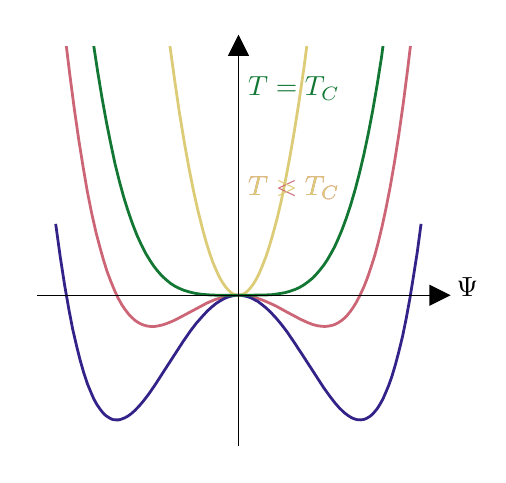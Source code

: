 \begingroup%
\makeatletter%
\begin{pgfpicture}%
\pgfpathrectangle{\pgfpointorigin}{\pgfqpoint{2.253in}{2.136in}}%
\pgfusepath{use as bounding box, clip}%
\begin{pgfscope}%
\pgfsetbuttcap%
\pgfsetmiterjoin%
\definecolor{currentfill}{rgb}{1.0,1.0,1.0}%
\pgfsetfillcolor{currentfill}%
\pgfsetlinewidth{0.0pt}%
\definecolor{currentstroke}{rgb}{1.0,1.0,1.0}%
\pgfsetstrokecolor{currentstroke}%
\pgfsetdash{}{0pt}%
\pgfpathmoveto{\pgfqpoint{0.0in}{0.0in}}%
\pgfpathlineto{\pgfqpoint{2.253in}{0.0in}}%
\pgfpathlineto{\pgfqpoint{2.253in}{2.136in}}%
\pgfpathlineto{\pgfqpoint{0.0in}{2.136in}}%
\pgfpathlineto{\pgfqpoint{0.0in}{0.0in}}%
\pgfpathclose%
\pgfusepath{fill}%
\end{pgfscope}%
\begin{pgfscope}%
\pgfsetbuttcap%
\pgfsetmiterjoin%
\definecolor{currentfill}{rgb}{1.0,1.0,1.0}%
\pgfsetfillcolor{currentfill}%
\pgfsetlinewidth{0.0pt}%
\definecolor{currentstroke}{rgb}{0.0,0.0,0.0}%
\pgfsetstrokecolor{currentstroke}%
\pgfsetstrokeopacity{0.0}%
\pgfsetdash{}{0pt}%
\pgfpathmoveto{\pgfqpoint{0.05in}{0.05in}}%
\pgfpathlineto{\pgfqpoint{2.057in}{0.05in}}%
\pgfpathlineto{\pgfqpoint{2.057in}{2.044in}}%
\pgfpathlineto{\pgfqpoint{0.05in}{2.044in}}%
\pgfpathlineto{\pgfqpoint{0.05in}{0.05in}}%
\pgfpathclose%
\pgfusepath{fill}%
\end{pgfscope}%
\begin{pgfscope}%
\definecolor{textcolor}{rgb}{0.0,0.0,0.0}%
\pgfsetstrokecolor{textcolor}%
\pgfsetfillcolor{textcolor}%
\pgftext[x=2.198in,y=0.888in,,top]{\color{textcolor}{\rmfamily\fontsize{10.0}{12.0}\selectfont\catcode`\^=\active\def^{\ifmmode\sp\else\^{}\fi}\catcode`\%=\active\def%{\%}$\Psi$}}%
\end{pgfscope}%
\begin{pgfscope}%
\pgfpathrectangle{\pgfqpoint{0.05in}{0.05in}}{\pgfqpoint{2.007in}{1.994in}}%
\pgfusepath{clip}%
\pgfsetrectcap%
\pgfsetroundjoin%
\pgfsetlinewidth{1.004pt}%
\definecolor{currentstroke}{rgb}{0.8,0.4,0.467}%
\pgfsetstrokecolor{currentstroke}%
\pgfsetdash{}{0pt}%
\pgfpathmoveto{\pgfqpoint{0.192in}{2.054in}}%
\pgfpathlineto{\pgfqpoint{0.211in}{1.899in}}%
\pgfpathlineto{\pgfqpoint{0.233in}{1.731in}}%
\pgfpathlineto{\pgfqpoint{0.255in}{1.578in}}%
\pgfpathlineto{\pgfqpoint{0.277in}{1.441in}}%
\pgfpathlineto{\pgfqpoint{0.298in}{1.318in}}%
\pgfpathlineto{\pgfqpoint{0.32in}{1.208in}}%
\pgfpathlineto{\pgfqpoint{0.342in}{1.111in}}%
\pgfpathlineto{\pgfqpoint{0.361in}{1.039in}}%
\pgfpathlineto{\pgfqpoint{0.379in}{0.975in}}%
\pgfpathlineto{\pgfqpoint{0.397in}{0.917in}}%
\pgfpathlineto{\pgfqpoint{0.416in}{0.867in}}%
\pgfpathlineto{\pgfqpoint{0.434in}{0.823in}}%
\pgfpathlineto{\pgfqpoint{0.452in}{0.784in}}%
\pgfpathlineto{\pgfqpoint{0.47in}{0.752in}}%
\pgfpathlineto{\pgfqpoint{0.489in}{0.724in}}%
\pgfpathlineto{\pgfqpoint{0.507in}{0.701in}}%
\pgfpathlineto{\pgfqpoint{0.522in}{0.686in}}%
\pgfpathlineto{\pgfqpoint{0.536in}{0.673in}}%
\pgfpathlineto{\pgfqpoint{0.551in}{0.663in}}%
\pgfpathlineto{\pgfqpoint{0.565in}{0.655in}}%
\pgfpathlineto{\pgfqpoint{0.58in}{0.649in}}%
\pgfpathlineto{\pgfqpoint{0.598in}{0.644in}}%
\pgfpathlineto{\pgfqpoint{0.617in}{0.642in}}%
\pgfpathlineto{\pgfqpoint{0.635in}{0.642in}}%
\pgfpathlineto{\pgfqpoint{0.653in}{0.645in}}%
\pgfpathlineto{\pgfqpoint{0.675in}{0.65in}}%
\pgfpathlineto{\pgfqpoint{0.701in}{0.659in}}%
\pgfpathlineto{\pgfqpoint{0.73in}{0.671in}}%
\pgfpathlineto{\pgfqpoint{0.767in}{0.69in}}%
\pgfpathlineto{\pgfqpoint{0.898in}{0.76in}}%
\pgfpathlineto{\pgfqpoint{0.931in}{0.774in}}%
\pgfpathlineto{\pgfqpoint{0.96in}{0.784in}}%
\pgfpathlineto{\pgfqpoint{0.99in}{0.791in}}%
\pgfpathlineto{\pgfqpoint{1.015in}{0.795in}}%
\pgfpathlineto{\pgfqpoint{1.041in}{0.798in}}%
\pgfpathlineto{\pgfqpoint{1.066in}{0.798in}}%
\pgfpathlineto{\pgfqpoint{1.092in}{0.795in}}%
\pgfpathlineto{\pgfqpoint{1.118in}{0.791in}}%
\pgfpathlineto{\pgfqpoint{1.143in}{0.785in}}%
\pgfpathlineto{\pgfqpoint{1.172in}{0.775in}}%
\pgfpathlineto{\pgfqpoint{1.205in}{0.761in}}%
\pgfpathlineto{\pgfqpoint{1.242in}{0.744in}}%
\pgfpathlineto{\pgfqpoint{1.289in}{0.718in}}%
\pgfpathlineto{\pgfqpoint{1.366in}{0.677in}}%
\pgfpathlineto{\pgfqpoint{1.399in}{0.662in}}%
\pgfpathlineto{\pgfqpoint{1.425in}{0.652in}}%
\pgfpathlineto{\pgfqpoint{1.447in}{0.646in}}%
\pgfpathlineto{\pgfqpoint{1.469in}{0.643in}}%
\pgfpathlineto{\pgfqpoint{1.487in}{0.642in}}%
\pgfpathlineto{\pgfqpoint{1.505in}{0.644in}}%
\pgfpathlineto{\pgfqpoint{1.524in}{0.648in}}%
\pgfpathlineto{\pgfqpoint{1.538in}{0.653in}}%
\pgfpathlineto{\pgfqpoint{1.553in}{0.661in}}%
\pgfpathlineto{\pgfqpoint{1.567in}{0.67in}}%
\pgfpathlineto{\pgfqpoint{1.582in}{0.682in}}%
\pgfpathlineto{\pgfqpoint{1.597in}{0.697in}}%
\pgfpathlineto{\pgfqpoint{1.611in}{0.714in}}%
\pgfpathlineto{\pgfqpoint{1.626in}{0.735in}}%
\pgfpathlineto{\pgfqpoint{1.644in}{0.764in}}%
\pgfpathlineto{\pgfqpoint{1.662in}{0.799in}}%
\pgfpathlineto{\pgfqpoint{1.681in}{0.84in}}%
\pgfpathlineto{\pgfqpoint{1.699in}{0.886in}}%
\pgfpathlineto{\pgfqpoint{1.717in}{0.939in}}%
\pgfpathlineto{\pgfqpoint{1.736in}{0.999in}}%
\pgfpathlineto{\pgfqpoint{1.754in}{1.067in}}%
\pgfpathlineto{\pgfqpoint{1.772in}{1.142in}}%
\pgfpathlineto{\pgfqpoint{1.79in}{1.225in}}%
\pgfpathlineto{\pgfqpoint{1.812in}{1.337in}}%
\pgfpathlineto{\pgfqpoint{1.834in}{1.463in}}%
\pgfpathlineto{\pgfqpoint{1.856in}{1.603in}}%
\pgfpathlineto{\pgfqpoint{1.878in}{1.758in}}%
\pgfpathlineto{\pgfqpoint{1.9in}{1.929in}}%
\pgfpathlineto{\pgfqpoint{1.915in}{2.054in}}%
\pgfpathlineto{\pgfqpoint{1.915in}{2.054in}}%
\pgfusepath{stroke}%
\end{pgfscope}%
\begin{pgfscope}%
\pgfpathrectangle{\pgfqpoint{0.05in}{0.05in}}{\pgfqpoint{2.007in}{1.994in}}%
\pgfusepath{clip}%
\pgfsetrectcap%
\pgfsetroundjoin%
\pgfsetlinewidth{1.004pt}%
\definecolor{currentstroke}{rgb}{0.2,0.133,0.533}%
\pgfsetstrokecolor{currentstroke}%
\pgfsetdash{}{0pt}%
\pgfpathmoveto{\pgfqpoint{0.141in}{1.148in}}%
\pgfpathlineto{\pgfqpoint{0.163in}{0.989in}}%
\pgfpathlineto{\pgfqpoint{0.185in}{0.847in}}%
\pgfpathlineto{\pgfqpoint{0.207in}{0.722in}}%
\pgfpathlineto{\pgfqpoint{0.225in}{0.629in}}%
\pgfpathlineto{\pgfqpoint{0.244in}{0.547in}}%
\pgfpathlineto{\pgfqpoint{0.262in}{0.475in}}%
\pgfpathlineto{\pgfqpoint{0.28in}{0.412in}}%
\pgfpathlineto{\pgfqpoint{0.298in}{0.357in}}%
\pgfpathlineto{\pgfqpoint{0.317in}{0.311in}}%
\pgfpathlineto{\pgfqpoint{0.331in}{0.279in}}%
\pgfpathlineto{\pgfqpoint{0.346in}{0.252in}}%
\pgfpathlineto{\pgfqpoint{0.361in}{0.23in}}%
\pgfpathlineto{\pgfqpoint{0.375in}{0.212in}}%
\pgfpathlineto{\pgfqpoint{0.39in}{0.197in}}%
\pgfpathlineto{\pgfqpoint{0.405in}{0.187in}}%
\pgfpathlineto{\pgfqpoint{0.419in}{0.179in}}%
\pgfpathlineto{\pgfqpoint{0.43in}{0.176in}}%
\pgfpathlineto{\pgfqpoint{0.441in}{0.175in}}%
\pgfpathlineto{\pgfqpoint{0.456in}{0.175in}}%
\pgfpathlineto{\pgfqpoint{0.47in}{0.179in}}%
\pgfpathlineto{\pgfqpoint{0.485in}{0.185in}}%
\pgfpathlineto{\pgfqpoint{0.5in}{0.193in}}%
\pgfpathlineto{\pgfqpoint{0.518in}{0.206in}}%
\pgfpathlineto{\pgfqpoint{0.536in}{0.222in}}%
\pgfpathlineto{\pgfqpoint{0.558in}{0.245in}}%
\pgfpathlineto{\pgfqpoint{0.58in}{0.271in}}%
\pgfpathlineto{\pgfqpoint{0.606in}{0.305in}}%
\pgfpathlineto{\pgfqpoint{0.639in}{0.353in}}%
\pgfpathlineto{\pgfqpoint{0.682in}{0.42in}}%
\pgfpathlineto{\pgfqpoint{0.778in}{0.568in}}%
\pgfpathlineto{\pgfqpoint{0.814in}{0.62in}}%
\pgfpathlineto{\pgfqpoint{0.843in}{0.658in}}%
\pgfpathlineto{\pgfqpoint{0.873in}{0.692in}}%
\pgfpathlineto{\pgfqpoint{0.898in}{0.719in}}%
\pgfpathlineto{\pgfqpoint{0.92in}{0.739in}}%
\pgfpathlineto{\pgfqpoint{0.942in}{0.757in}}%
\pgfpathlineto{\pgfqpoint{0.964in}{0.771in}}%
\pgfpathlineto{\pgfqpoint{0.986in}{0.783in}}%
\pgfpathlineto{\pgfqpoint{1.004in}{0.79in}}%
\pgfpathlineto{\pgfqpoint{1.023in}{0.795in}}%
\pgfpathlineto{\pgfqpoint{1.041in}{0.797in}}%
\pgfpathlineto{\pgfqpoint{1.059in}{0.798in}}%
\pgfpathlineto{\pgfqpoint{1.077in}{0.796in}}%
\pgfpathlineto{\pgfqpoint{1.096in}{0.792in}}%
\pgfpathlineto{\pgfqpoint{1.114in}{0.786in}}%
\pgfpathlineto{\pgfqpoint{1.132in}{0.777in}}%
\pgfpathlineto{\pgfqpoint{1.151in}{0.767in}}%
\pgfpathlineto{\pgfqpoint{1.172in}{0.751in}}%
\pgfpathlineto{\pgfqpoint{1.194in}{0.733in}}%
\pgfpathlineto{\pgfqpoint{1.216in}{0.712in}}%
\pgfpathlineto{\pgfqpoint{1.242in}{0.684in}}%
\pgfpathlineto{\pgfqpoint{1.268in}{0.653in}}%
\pgfpathlineto{\pgfqpoint{1.297in}{0.615in}}%
\pgfpathlineto{\pgfqpoint{1.333in}{0.562in}}%
\pgfpathlineto{\pgfqpoint{1.377in}{0.495in}}%
\pgfpathlineto{\pgfqpoint{1.48in}{0.336in}}%
\pgfpathlineto{\pgfqpoint{1.513in}{0.29in}}%
\pgfpathlineto{\pgfqpoint{1.538in}{0.258in}}%
\pgfpathlineto{\pgfqpoint{1.56in}{0.233in}}%
\pgfpathlineto{\pgfqpoint{1.582in}{0.212in}}%
\pgfpathlineto{\pgfqpoint{1.6in}{0.198in}}%
\pgfpathlineto{\pgfqpoint{1.619in}{0.186in}}%
\pgfpathlineto{\pgfqpoint{1.633in}{0.18in}}%
\pgfpathlineto{\pgfqpoint{1.648in}{0.176in}}%
\pgfpathlineto{\pgfqpoint{1.662in}{0.175in}}%
\pgfpathlineto{\pgfqpoint{1.673in}{0.176in}}%
\pgfpathlineto{\pgfqpoint{1.684in}{0.178in}}%
\pgfpathlineto{\pgfqpoint{1.695in}{0.183in}}%
\pgfpathlineto{\pgfqpoint{1.706in}{0.189in}}%
\pgfpathlineto{\pgfqpoint{1.717in}{0.197in}}%
\pgfpathlineto{\pgfqpoint{1.732in}{0.212in}}%
\pgfpathlineto{\pgfqpoint{1.747in}{0.23in}}%
\pgfpathlineto{\pgfqpoint{1.761in}{0.252in}}%
\pgfpathlineto{\pgfqpoint{1.776in}{0.279in}}%
\pgfpathlineto{\pgfqpoint{1.79in}{0.311in}}%
\pgfpathlineto{\pgfqpoint{1.805in}{0.347in}}%
\pgfpathlineto{\pgfqpoint{1.82in}{0.389in}}%
\pgfpathlineto{\pgfqpoint{1.838in}{0.449in}}%
\pgfpathlineto{\pgfqpoint{1.856in}{0.517in}}%
\pgfpathlineto{\pgfqpoint{1.875in}{0.595in}}%
\pgfpathlineto{\pgfqpoint{1.893in}{0.684in}}%
\pgfpathlineto{\pgfqpoint{1.911in}{0.782in}}%
\pgfpathlineto{\pgfqpoint{1.929in}{0.893in}}%
\pgfpathlineto{\pgfqpoint{1.948in}{1.014in}}%
\pgfpathlineto{\pgfqpoint{1.966in}{1.148in}}%
\pgfpathlineto{\pgfqpoint{1.966in}{1.148in}}%
\pgfusepath{stroke}%
\end{pgfscope}%
\begin{pgfscope}%
\pgfpathrectangle{\pgfqpoint{0.05in}{0.05in}}{\pgfqpoint{2.007in}{1.994in}}%
\pgfusepath{clip}%
\pgfsetrectcap%
\pgfsetroundjoin%
\pgfsetlinewidth{1.004pt}%
\definecolor{currentstroke}{rgb}{0.867,0.8,0.467}%
\pgfsetstrokecolor{currentstroke}%
\pgfsetdash{}{0pt}%
\pgfpathmoveto{\pgfqpoint{0.71in}{2.054in}}%
\pgfpathlineto{\pgfqpoint{0.734in}{1.88in}}%
\pgfpathlineto{\pgfqpoint{0.759in}{1.708in}}%
\pgfpathlineto{\pgfqpoint{0.785in}{1.552in}}%
\pgfpathlineto{\pgfqpoint{0.807in}{1.431in}}%
\pgfpathlineto{\pgfqpoint{0.829in}{1.321in}}%
\pgfpathlineto{\pgfqpoint{0.851in}{1.222in}}%
\pgfpathlineto{\pgfqpoint{0.873in}{1.134in}}%
\pgfpathlineto{\pgfqpoint{0.891in}{1.069in}}%
\pgfpathlineto{\pgfqpoint{0.909in}{1.011in}}%
\pgfpathlineto{\pgfqpoint{0.927in}{0.96in}}%
\pgfpathlineto{\pgfqpoint{0.946in}{0.916in}}%
\pgfpathlineto{\pgfqpoint{0.96in}{0.886in}}%
\pgfpathlineto{\pgfqpoint{0.975in}{0.861in}}%
\pgfpathlineto{\pgfqpoint{0.99in}{0.839in}}%
\pgfpathlineto{\pgfqpoint{1.004in}{0.823in}}%
\pgfpathlineto{\pgfqpoint{1.015in}{0.813in}}%
\pgfpathlineto{\pgfqpoint{1.026in}{0.805in}}%
\pgfpathlineto{\pgfqpoint{1.037in}{0.801in}}%
\pgfpathlineto{\pgfqpoint{1.048in}{0.798in}}%
\pgfpathlineto{\pgfqpoint{1.059in}{0.798in}}%
\pgfpathlineto{\pgfqpoint{1.07in}{0.801in}}%
\pgfpathlineto{\pgfqpoint{1.081in}{0.805in}}%
\pgfpathlineto{\pgfqpoint{1.092in}{0.813in}}%
\pgfpathlineto{\pgfqpoint{1.103in}{0.823in}}%
\pgfpathlineto{\pgfqpoint{1.114in}{0.835in}}%
\pgfpathlineto{\pgfqpoint{1.129in}{0.855in}}%
\pgfpathlineto{\pgfqpoint{1.143in}{0.879in}}%
\pgfpathlineto{\pgfqpoint{1.158in}{0.908in}}%
\pgfpathlineto{\pgfqpoint{1.172in}{0.942in}}%
\pgfpathlineto{\pgfqpoint{1.191in}{0.99in}}%
\pgfpathlineto{\pgfqpoint{1.209in}{1.045in}}%
\pgfpathlineto{\pgfqpoint{1.227in}{1.107in}}%
\pgfpathlineto{\pgfqpoint{1.246in}{1.177in}}%
\pgfpathlineto{\pgfqpoint{1.268in}{1.27in}}%
\pgfpathlineto{\pgfqpoint{1.289in}{1.374in}}%
\pgfpathlineto{\pgfqpoint{1.311in}{1.49in}}%
\pgfpathlineto{\pgfqpoint{1.333in}{1.617in}}%
\pgfpathlineto{\pgfqpoint{1.355in}{1.755in}}%
\pgfpathlineto{\pgfqpoint{1.381in}{1.933in}}%
\pgfpathlineto{\pgfqpoint{1.397in}{2.054in}}%
\pgfpathlineto{\pgfqpoint{1.397in}{2.054in}}%
\pgfusepath{stroke}%
\end{pgfscope}%
\begin{pgfscope}%
\pgfpathrectangle{\pgfqpoint{0.05in}{0.05in}}{\pgfqpoint{2.007in}{1.994in}}%
\pgfusepath{clip}%
\pgfsetrectcap%
\pgfsetroundjoin%
\pgfsetlinewidth{1.004pt}%
\definecolor{currentstroke}{rgb}{0.067,0.467,0.2}%
\pgfsetstrokecolor{currentstroke}%
\pgfsetdash{}{0pt}%
\pgfpathmoveto{\pgfqpoint{0.329in}{2.054in}}%
\pgfpathlineto{\pgfqpoint{0.35in}{1.916in}}%
\pgfpathlineto{\pgfqpoint{0.372in}{1.783in}}%
\pgfpathlineto{\pgfqpoint{0.394in}{1.662in}}%
\pgfpathlineto{\pgfqpoint{0.416in}{1.553in}}%
\pgfpathlineto{\pgfqpoint{0.437in}{1.454in}}%
\pgfpathlineto{\pgfqpoint{0.459in}{1.366in}}%
\pgfpathlineto{\pgfqpoint{0.481in}{1.286in}}%
\pgfpathlineto{\pgfqpoint{0.503in}{1.216in}}%
\pgfpathlineto{\pgfqpoint{0.525in}{1.153in}}%
\pgfpathlineto{\pgfqpoint{0.547in}{1.097in}}%
\pgfpathlineto{\pgfqpoint{0.569in}{1.049in}}%
\pgfpathlineto{\pgfqpoint{0.591in}{1.006in}}%
\pgfpathlineto{\pgfqpoint{0.613in}{0.97in}}%
\pgfpathlineto{\pgfqpoint{0.631in}{0.943in}}%
\pgfpathlineto{\pgfqpoint{0.65in}{0.919in}}%
\pgfpathlineto{\pgfqpoint{0.671in}{0.895in}}%
\pgfpathlineto{\pgfqpoint{0.693in}{0.875in}}%
\pgfpathlineto{\pgfqpoint{0.715in}{0.857in}}%
\pgfpathlineto{\pgfqpoint{0.737in}{0.843in}}%
\pgfpathlineto{\pgfqpoint{0.759in}{0.832in}}%
\pgfpathlineto{\pgfqpoint{0.781in}{0.823in}}%
\pgfpathlineto{\pgfqpoint{0.807in}{0.815in}}%
\pgfpathlineto{\pgfqpoint{0.836in}{0.808in}}%
\pgfpathlineto{\pgfqpoint{0.869in}{0.803in}}%
\pgfpathlineto{\pgfqpoint{0.906in}{0.8in}}%
\pgfpathlineto{\pgfqpoint{0.953in}{0.798in}}%
\pgfpathlineto{\pgfqpoint{1.041in}{0.798in}}%
\pgfpathlineto{\pgfqpoint{1.176in}{0.799in}}%
\pgfpathlineto{\pgfqpoint{1.22in}{0.801in}}%
\pgfpathlineto{\pgfqpoint{1.257in}{0.806in}}%
\pgfpathlineto{\pgfqpoint{1.286in}{0.811in}}%
\pgfpathlineto{\pgfqpoint{1.311in}{0.818in}}%
\pgfpathlineto{\pgfqpoint{1.337in}{0.827in}}%
\pgfpathlineto{\pgfqpoint{1.359in}{0.837in}}%
\pgfpathlineto{\pgfqpoint{1.381in}{0.85in}}%
\pgfpathlineto{\pgfqpoint{1.403in}{0.866in}}%
\pgfpathlineto{\pgfqpoint{1.425in}{0.884in}}%
\pgfpathlineto{\pgfqpoint{1.443in}{0.903in}}%
\pgfpathlineto{\pgfqpoint{1.461in}{0.924in}}%
\pgfpathlineto{\pgfqpoint{1.48in}{0.948in}}%
\pgfpathlineto{\pgfqpoint{1.498in}{0.975in}}%
\pgfpathlineto{\pgfqpoint{1.516in}{1.006in}}%
\pgfpathlineto{\pgfqpoint{1.535in}{1.041in}}%
\pgfpathlineto{\pgfqpoint{1.553in}{1.081in}}%
\pgfpathlineto{\pgfqpoint{1.571in}{1.124in}}%
\pgfpathlineto{\pgfqpoint{1.593in}{1.183in}}%
\pgfpathlineto{\pgfqpoint{1.615in}{1.25in}}%
\pgfpathlineto{\pgfqpoint{1.637in}{1.325in}}%
\pgfpathlineto{\pgfqpoint{1.659in}{1.409in}}%
\pgfpathlineto{\pgfqpoint{1.681in}{1.502in}}%
\pgfpathlineto{\pgfqpoint{1.703in}{1.606in}}%
\pgfpathlineto{\pgfqpoint{1.725in}{1.721in}}%
\pgfpathlineto{\pgfqpoint{1.747in}{1.848in}}%
\pgfpathlineto{\pgfqpoint{1.769in}{1.987in}}%
\pgfpathlineto{\pgfqpoint{1.778in}{2.054in}}%
\pgfpathlineto{\pgfqpoint{1.778in}{2.054in}}%
\pgfusepath{stroke}%
\end{pgfscope}%
\begin{pgfscope}%
\pgfsetbuttcap%
\pgfsetmiterjoin%
\definecolor{currentfill}{rgb}{0.0,0.0,0.0}%
\pgfsetfillcolor{currentfill}%
\pgfsetlinewidth{1.004pt}%
\definecolor{currentstroke}{rgb}{0.0,0.0,0.0}%
\pgfsetstrokecolor{currentstroke}%
\pgfsetdash{}{0pt}%
\pgfsys@defobject{currentmarker}{\pgfqpoint{-0.042in}{-0.042in}}{\pgfqpoint{0.042in}{0.042in}}{%
\pgfpathmoveto{\pgfqpoint{0.042in}{-0.0in}}%
\pgfpathlineto{\pgfqpoint{-0.042in}{0.042in}}%
\pgfpathlineto{\pgfqpoint{-0.042in}{-0.042in}}%
\pgfpathlineto{\pgfqpoint{0.042in}{-0.0in}}%
\pgfpathclose%
\pgfusepath{stroke,fill}%
}%
\begin{pgfscope}%
\pgfsys@transformshift{2.057in}{0.798in}%
\pgfsys@useobject{currentmarker}{}%
\end{pgfscope}%
\end{pgfscope}%
\begin{pgfscope}%
\pgfsetbuttcap%
\pgfsetmiterjoin%
\definecolor{currentfill}{rgb}{0.0,0.0,0.0}%
\pgfsetfillcolor{currentfill}%
\pgfsetlinewidth{1.004pt}%
\definecolor{currentstroke}{rgb}{0.0,0.0,0.0}%
\pgfsetstrokecolor{currentstroke}%
\pgfsetdash{}{0pt}%
\pgfsys@defobject{currentmarker}{\pgfqpoint{-0.042in}{-0.042in}}{\pgfqpoint{0.042in}{0.042in}}{%
\pgfpathmoveto{\pgfqpoint{0.0in}{0.042in}}%
\pgfpathlineto{\pgfqpoint{-0.042in}{-0.042in}}%
\pgfpathlineto{\pgfqpoint{0.042in}{-0.042in}}%
\pgfpathlineto{\pgfqpoint{0.0in}{0.042in}}%
\pgfpathclose%
\pgfusepath{stroke,fill}%
}%
\begin{pgfscope}%
\pgfsys@transformshift{1.054in}{2.044in}%
\pgfsys@useobject{currentmarker}{}%
\end{pgfscope}%
\end{pgfscope}%
\begin{pgfscope}%
\pgfsetrectcap%
\pgfsetmiterjoin%
\pgfsetlinewidth{0.502pt}%
\definecolor{currentstroke}{rgb}{0.0,0.0,0.0}%
\pgfsetstrokecolor{currentstroke}%
\pgfsetdash{}{0pt}%
\pgfpathmoveto{\pgfqpoint{1.054in}{0.05in}}%
\pgfpathlineto{\pgfqpoint{1.054in}{2.044in}}%
\pgfusepath{stroke}%
\end{pgfscope}%
\begin{pgfscope}%
\pgfsetrectcap%
\pgfsetmiterjoin%
\pgfsetlinewidth{0.502pt}%
\definecolor{currentstroke}{rgb}{0.0,0.0,0.0}%
\pgfsetstrokecolor{currentstroke}%
\pgfsetdash{}{0pt}%
\pgfpathmoveto{\pgfqpoint{0.05in}{0.798in}}%
\pgfpathlineto{\pgfqpoint{2.057in}{0.798in}}%
\pgfusepath{stroke}%
\end{pgfscope}%
\begin{pgfscope}%
\definecolor{textcolor}{rgb}{0.8,0.4,0.467}%
\pgfsetstrokecolor{textcolor}%
\pgfsetfillcolor{textcolor}%
\pgftext[x=1.102in,y=1.296in,left,base]{\color{textcolor}{\rmfamily\fontsize{10.0}{12.0}\selectfont\catcode`\^=\active\def^{\ifmmode\sp\else\^{}\fi}\catcode`\%=\active\def%{\%}$T < T_C$}}%
\end{pgfscope}%
\begin{pgfscope}%
\definecolor{textcolor}{rgb}{0.867,0.8,0.467}%
\pgfsetstrokecolor{textcolor}%
\pgfsetfillcolor{textcolor}%
\pgftext[x=1.102in,y=1.296in,left,base]{\color{textcolor}{\rmfamily\fontsize{10.0}{12.0}\selectfont\catcode`\^=\active\def^{\ifmmode\sp\else\^{}\fi}\catcode`\%=\active\def%{\%}$T > T_C$}}%
\end{pgfscope}%
\begin{pgfscope}%
\definecolor{textcolor}{rgb}{0.067,0.467,0.2}%
\pgfsetstrokecolor{textcolor}%
\pgfsetfillcolor{textcolor}%
\pgftext[x=1.102in,y=1.795in,left,base]{\color{textcolor}{\rmfamily\fontsize{10.0}{12.0}\selectfont\catcode`\^=\active\def^{\ifmmode\sp\else\^{}\fi}\catcode`\%=\active\def%{\%}$T = T_C$}}%
\end{pgfscope}%
\end{pgfpicture}%
\makeatother%
\endgroup%
